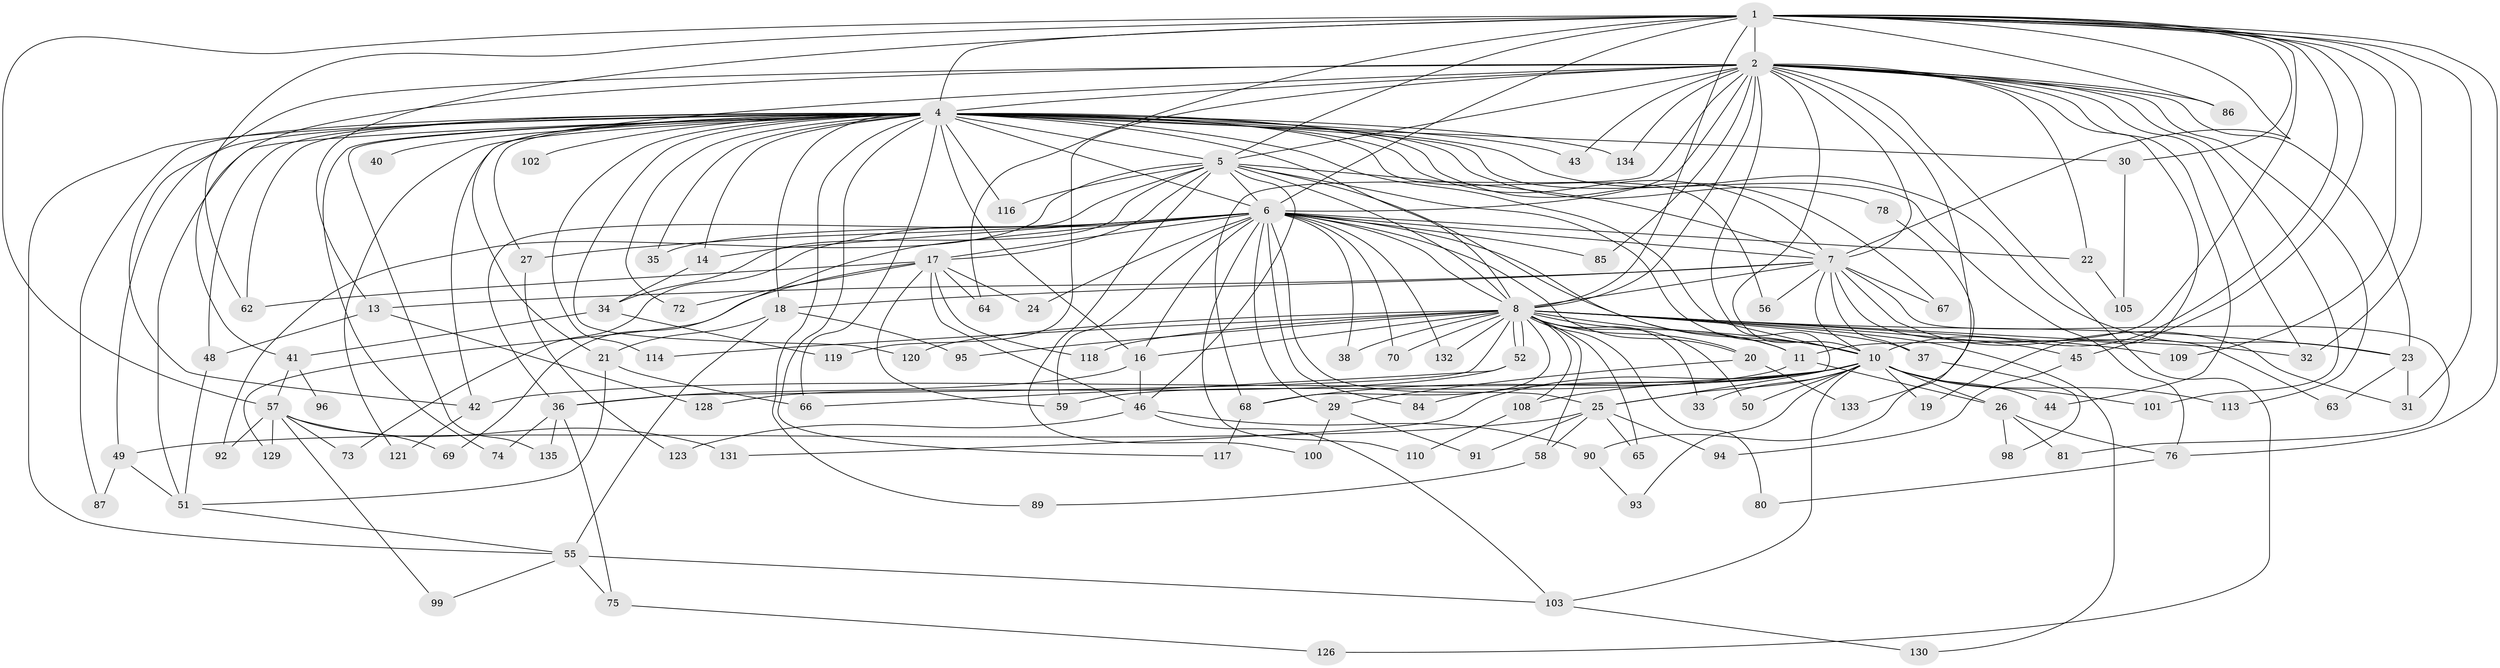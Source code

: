 // original degree distribution, {22: 0.007407407407407408, 23: 0.007407407407407408, 18: 0.022222222222222223, 27: 0.007407407407407408, 28: 0.007407407407407408, 34: 0.007407407407407408, 26: 0.014814814814814815, 4: 0.1037037037037037, 3: 0.17037037037037037, 6: 0.037037037037037035, 5: 0.022222222222222223, 10: 0.007407407407407408, 2: 0.5703703703703704, 8: 0.014814814814814815}
// Generated by graph-tools (version 1.1) at 2025/41/03/06/25 10:41:39]
// undirected, 107 vertices, 240 edges
graph export_dot {
graph [start="1"]
  node [color=gray90,style=filled];
  1 [super="+61"];
  2 [super="+3"];
  4 [super="+9"];
  5 [super="+47"];
  6 [super="+106"];
  7 [super="+122"];
  8 [super="+15"];
  10 [super="+112"];
  11 [super="+12"];
  13;
  14;
  16 [super="+79"];
  17 [super="+111"];
  18;
  19;
  20;
  21 [super="+124"];
  22;
  23 [super="+28"];
  24;
  25 [super="+60"];
  26;
  27;
  29;
  30;
  31 [super="+54"];
  32 [super="+77"];
  33;
  34 [super="+97"];
  35;
  36 [super="+39"];
  37;
  38;
  40;
  41 [super="+83"];
  42 [super="+71"];
  43 [super="+88"];
  44;
  45;
  46;
  48;
  49;
  50;
  51 [super="+53"];
  52;
  55 [super="+104"];
  56;
  57;
  58;
  59 [super="+82"];
  62 [super="+127"];
  63;
  64;
  65;
  66 [super="+115"];
  67;
  68 [super="+125"];
  69;
  70;
  72;
  73;
  74;
  75;
  76 [super="+107"];
  78;
  80;
  81;
  84;
  85;
  86;
  87;
  89;
  90;
  91;
  92;
  93;
  94;
  95;
  96;
  98;
  99;
  100;
  101;
  102;
  103;
  105;
  108;
  109;
  110;
  113;
  114;
  116;
  117;
  118;
  119;
  120;
  121;
  123;
  126;
  128;
  129;
  130;
  131;
  132;
  133;
  134;
  135;
  1 -- 2 [weight=2];
  1 -- 4 [weight=2];
  1 -- 5;
  1 -- 6;
  1 -- 7;
  1 -- 8 [weight=2];
  1 -- 10;
  1 -- 11;
  1 -- 13;
  1 -- 30;
  1 -- 31;
  1 -- 32;
  1 -- 45;
  1 -- 57;
  1 -- 62;
  1 -- 64;
  1 -- 76;
  1 -- 86;
  1 -- 109;
  2 -- 4 [weight=4];
  2 -- 5 [weight=2];
  2 -- 6 [weight=2];
  2 -- 7 [weight=2];
  2 -- 8 [weight=3];
  2 -- 10 [weight=2];
  2 -- 19;
  2 -- 22;
  2 -- 25;
  2 -- 32;
  2 -- 43 [weight=2];
  2 -- 44;
  2 -- 85;
  2 -- 86;
  2 -- 101;
  2 -- 113;
  2 -- 126;
  2 -- 134;
  2 -- 41 [weight=2];
  2 -- 42;
  2 -- 133;
  2 -- 21;
  2 -- 119;
  2 -- 68;
  2 -- 23;
  4 -- 5 [weight=2];
  4 -- 6 [weight=2];
  4 -- 7 [weight=2];
  4 -- 8 [weight=2];
  4 -- 10 [weight=2];
  4 -- 14;
  4 -- 23;
  4 -- 27;
  4 -- 30;
  4 -- 35;
  4 -- 51;
  4 -- 56;
  4 -- 66;
  4 -- 67;
  4 -- 74;
  4 -- 102 [weight=2];
  4 -- 114;
  4 -- 116;
  4 -- 117;
  4 -- 120;
  4 -- 134;
  4 -- 135;
  4 -- 72;
  4 -- 76;
  4 -- 78;
  4 -- 16;
  4 -- 18;
  4 -- 87;
  4 -- 89;
  4 -- 40;
  4 -- 42;
  4 -- 43;
  4 -- 48;
  4 -- 49;
  4 -- 121;
  4 -- 55;
  4 -- 62;
  5 -- 6;
  5 -- 7;
  5 -- 8;
  5 -- 10 [weight=2];
  5 -- 17;
  5 -- 34;
  5 -- 46;
  5 -- 92;
  5 -- 100;
  5 -- 116;
  5 -- 11;
  5 -- 36;
  6 -- 7;
  6 -- 8;
  6 -- 10 [weight=2];
  6 -- 14;
  6 -- 17;
  6 -- 20;
  6 -- 22;
  6 -- 24;
  6 -- 27;
  6 -- 29;
  6 -- 35;
  6 -- 38;
  6 -- 69;
  6 -- 70;
  6 -- 73;
  6 -- 84;
  6 -- 85;
  6 -- 132;
  6 -- 110;
  6 -- 16;
  6 -- 59;
  6 -- 25;
  7 -- 8 [weight=2];
  7 -- 10;
  7 -- 13;
  7 -- 18;
  7 -- 37;
  7 -- 56;
  7 -- 63;
  7 -- 67;
  7 -- 81;
  7 -- 31;
  8 -- 10;
  8 -- 11;
  8 -- 16;
  8 -- 23;
  8 -- 33;
  8 -- 36;
  8 -- 37;
  8 -- 38;
  8 -- 50;
  8 -- 52;
  8 -- 52;
  8 -- 58;
  8 -- 65;
  8 -- 68;
  8 -- 70;
  8 -- 80;
  8 -- 95;
  8 -- 108;
  8 -- 109;
  8 -- 118;
  8 -- 130;
  8 -- 132;
  8 -- 114;
  8 -- 20;
  8 -- 120;
  8 -- 45;
  8 -- 32;
  10 -- 19;
  10 -- 25;
  10 -- 26;
  10 -- 33;
  10 -- 44;
  10 -- 50;
  10 -- 68;
  10 -- 84;
  10 -- 93;
  10 -- 101;
  10 -- 108;
  10 -- 113;
  10 -- 131;
  10 -- 103;
  10 -- 42;
  11 -- 59;
  11 -- 26;
  13 -- 48;
  13 -- 128;
  14 -- 34;
  16 -- 36;
  16 -- 46;
  17 -- 24;
  17 -- 59;
  17 -- 62;
  17 -- 64;
  17 -- 72;
  17 -- 118;
  17 -- 129;
  17 -- 46;
  18 -- 21;
  18 -- 55;
  18 -- 95;
  20 -- 29;
  20 -- 133;
  21 -- 51;
  21 -- 66;
  22 -- 105;
  23 -- 31;
  23 -- 63;
  25 -- 49;
  25 -- 58;
  25 -- 65;
  25 -- 91;
  25 -- 94;
  26 -- 76;
  26 -- 81;
  26 -- 98;
  27 -- 123;
  29 -- 91;
  29 -- 100;
  30 -- 105;
  34 -- 119;
  34 -- 41;
  36 -- 74;
  36 -- 75;
  36 -- 135;
  37 -- 98;
  41 -- 57;
  41 -- 96 [weight=2];
  42 -- 121;
  45 -- 94;
  46 -- 90;
  46 -- 103;
  46 -- 123;
  48 -- 51;
  49 -- 87;
  49 -- 51;
  51 -- 55;
  52 -- 66;
  52 -- 128;
  55 -- 75;
  55 -- 99;
  55 -- 103;
  57 -- 69;
  57 -- 73;
  57 -- 92;
  57 -- 99;
  57 -- 129;
  57 -- 131;
  58 -- 89;
  68 -- 117;
  75 -- 126;
  76 -- 80;
  78 -- 90;
  90 -- 93;
  103 -- 130;
  108 -- 110;
}
